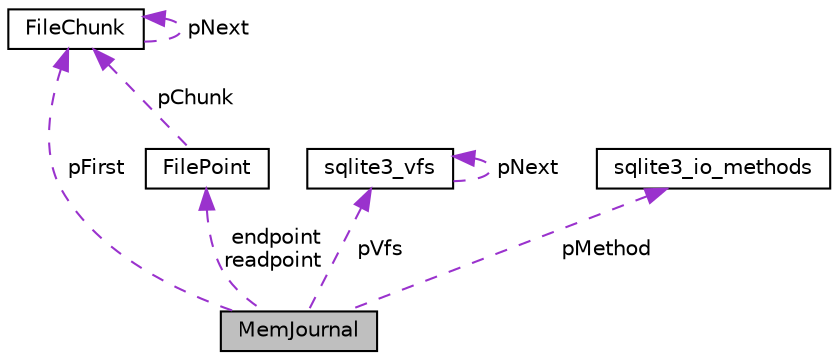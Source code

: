 digraph "MemJournal"
{
  edge [fontname="Helvetica",fontsize="10",labelfontname="Helvetica",labelfontsize="10"];
  node [fontname="Helvetica",fontsize="10",shape=record];
  Node1 [label="MemJournal",height=0.2,width=0.4,color="black", fillcolor="grey75", style="filled", fontcolor="black"];
  Node2 -> Node1 [dir="back",color="darkorchid3",fontsize="10",style="dashed",label=" endpoint\nreadpoint" ,fontname="Helvetica"];
  Node2 [label="FilePoint",height=0.2,width=0.4,color="black", fillcolor="white", style="filled",URL="$structFilePoint.html"];
  Node3 -> Node2 [dir="back",color="darkorchid3",fontsize="10",style="dashed",label=" pChunk" ,fontname="Helvetica"];
  Node3 [label="FileChunk",height=0.2,width=0.4,color="black", fillcolor="white", style="filled",URL="$structFileChunk.html"];
  Node3 -> Node3 [dir="back",color="darkorchid3",fontsize="10",style="dashed",label=" pNext" ,fontname="Helvetica"];
  Node3 -> Node1 [dir="back",color="darkorchid3",fontsize="10",style="dashed",label=" pFirst" ,fontname="Helvetica"];
  Node4 -> Node1 [dir="back",color="darkorchid3",fontsize="10",style="dashed",label=" pVfs" ,fontname="Helvetica"];
  Node4 [label="sqlite3_vfs",height=0.2,width=0.4,color="black", fillcolor="white", style="filled",URL="$structsqlite3__vfs.html"];
  Node4 -> Node4 [dir="back",color="darkorchid3",fontsize="10",style="dashed",label=" pNext" ,fontname="Helvetica"];
  Node5 -> Node1 [dir="back",color="darkorchid3",fontsize="10",style="dashed",label=" pMethod" ,fontname="Helvetica"];
  Node5 [label="sqlite3_io_methods",height=0.2,width=0.4,color="black", fillcolor="white", style="filled",URL="$structsqlite3__io__methods.html"];
}
